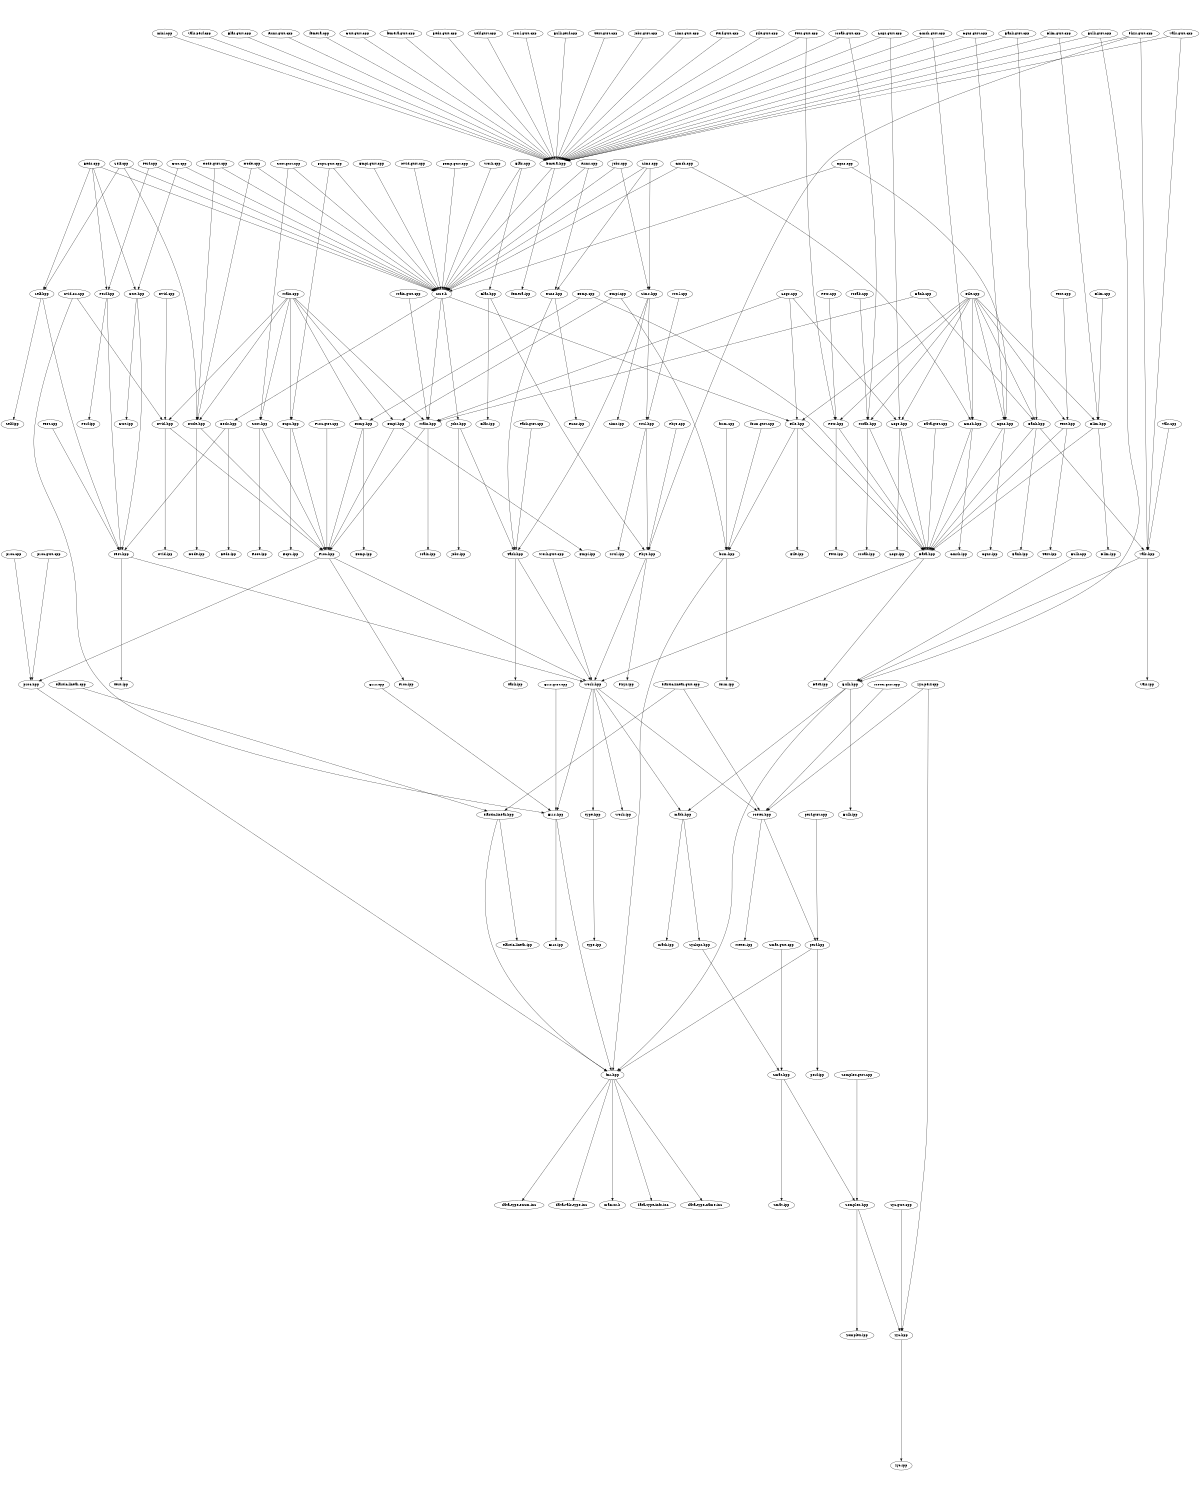 digraph "source tree" {
    overlap=scale;
    size="8,10";
    ratio="fill";
    fontsize="16";
    fontname="Helvetica";
	clusterrank="local";
	"File.cpp" -> "Pets.hpp"
	"Work.hpp" -> "type.hpp"
	"Root.hpp" -> "Proc.hpp"
	"Bank.cpp" -> "Bank.hpp"
	"Fcpu.hpp" -> "Proc.hpp"
	"form.gtst.cpp" -> "form.hpp"
	"Perf.hpp" -> "Test.hpp"
	"form.hpp" -> "form.ipp"
	"Bulk.cpp" -> "Bulk.hpp"
	"Moab.cpp" -> "Moab.hpp"
	"elastic-linear.cpp" -> "elastic-linear.hpp"
	"File.gtst.cpp" -> "femera.hpp"
	"mini.cpp" -> "femera.hpp"
	"Gmsh.cpp" -> "core.h"
	"Mtrl.hpp" -> "Phys.hpp"
	"zyc.perf.cpp" -> "Meter.hpp"
	"Task.hpp" -> "Task.ipp"
	"File.cpp" -> "Text.hpp"
	"Text.cpp" -> "Text.hpp"
	"Mtrl.hpp" -> "Mtrl.ipp"
	"File.hpp" -> "File.ipp"
	"Errs.hpp" -> "Errs.ipp"
	"Pets.cpp" -> "Pets.hpp"
	"File.cpp" -> "File.hpp"
	"Runs.cpp" -> "core.h"
	"Vals.gtst.cpp" -> "femera.hpp"
	"Moab.hpp" -> "Moab.ipp"
	"Beds.cpp" -> "Gtst.hpp"
	"Text.hpp" -> "Text.ipp"
	"Test.hpp" -> "Work.hpp"
	"math.hpp" -> "math.ipp"
	"Node.cpp" -> "core.h"
	"Jobs.cpp" -> "core.h"
	"Vals.hpp" -> "Vals.ipp"
	"Fmpi.hpp" -> "Fmpi.ipp"
	"Sims.cpp" -> "Runs.hpp"
	"Main.cpp" -> "Fcpu.hpp"
	"Main.gtst.cpp" -> "Main.hpp"
	"elastic-linear.hpp" -> "elastic-linear.ipp"
	"Sims.hpp" -> "Task.hpp"
	"form.cpp" -> "form.hpp"
	"Vals.perf.cpp" -> "femera.hpp"
	"Self.cpp" -> "Self.hpp"
	"Root.gtst.cpp" -> "Root.hpp"
	"Test.hpp" -> "Test.ipp"
	"Logs.cpp" -> "File.hpp"
	"Elas.gtst.cpp" -> "femera.hpp"
	"form.hpp" -> "fmr.hpp"
	"Errs.cpp" -> "Errs.hpp"
	"femera.hpp" -> "core.h"
	"Jobs.hpp" -> "Task.hpp"
	"Cgns.gtst.cpp" -> "femera.hpp"
	"Beds.hpp" -> "Beds.ipp"
	"Fomp.hpp" -> "Fomp.ipp"
	"Vals.hpp" -> "Bulk.hpp"
	"Perf.cpp" -> "Perf.hpp"
	"Errs.hpp" -> "fmr.hpp"
	"Runs.hpp" -> "Task.hpp"
	"Runs.gtst.cpp" -> "femera.hpp"
	"fmr.hpp" -> "data-type-enum.inc"
	"Work.hpp" -> "math.hpp"
	"Proc.gtst.cpp" -> "Proc.hpp"
	"zyclops.hpp" -> "Zmat.hpp"
	"zyc.gtst.cpp" -> "zyc.hpp"
	"Gmsh.hpp" -> "Data.hpp"
	"elastic-linear.gtst.cpp" -> "elastic-linear.hpp"
	"Test.cpp" -> "Test.hpp"
	"Nvid.cpp" -> "Nvid.hpp"
	"femera.hpp" -> "femera.ipp"
	"Gmsh.gtst.cpp" -> "Gmsh.hpp"
	"zyc.hpp" -> "zyc.ipp"
	"Phys.gtst.cpp" -> "Phys.hpp"
	"Gtst.hpp" -> "Test.hpp"
	"Phys.hpp" -> "Phys.ipp"
	"fmr.hpp" -> "data-vals-type.inc"
	"Perf.hpp" -> "Perf.ipp"
	"Phys.gtst.cpp" -> "femera.hpp"
	"Elas.cpp" -> "Elas.hpp"
	"Cgns.hpp" -> "Data.hpp"
	"Gmsh.gtst.cpp" -> "femera.hpp"
	"Gmsh.hpp" -> "Gmsh.ipp"
	"Logs.gtst.cpp" -> "femera.hpp"
	"femera.cpp" -> "femera.hpp"
	"Gtst.gtst.cpp" -> "femera.hpp"
	"Beds.cpp" -> "core.h"
	"Elas.hpp" -> "Elas.ipp"
	"Sims.cpp" -> "core.h"
	"femera.gtst.cpp" -> "femera.hpp"
	"Fomp.cpp" -> "Fomp.hpp"
	"nvid.cu.cpp" -> "Errs.hpp"
	"Text.hpp" -> "Data.hpp"
	"perf.hpp" -> "perf.ipp"
	"proc.hpp" -> "fmr.hpp"
	"Beds.hpp" -> "Test.hpp"
	"Logs.gtst.cpp" -> "Logs.hpp"
	"Runs.hpp" -> "Runs.ipp"
	"Node.gtst.cpp" -> "Node.hpp"
	"Dlim.cpp" -> "Dlim.hpp"
	"Self.cpp" -> "core.h"
	"Bulk.hpp" -> "math.hpp"
	"Work.gtst.cpp" -> "Work.hpp"
	"File.hpp" -> "form.hpp"
	"Perf.cpp" -> "core.h"
	"Fomp.gtst.cpp" -> "core.h"
	"perf.gtst.cpp" -> "perf.hpp"
	"fmr.hpp" -> "macros.h"
	"Dlim.hpp" -> "Data.hpp"
	"Pets.hpp" -> "Pets.ipp"
	"Moab.hpp" -> "Data.hpp"
	"Logs.cpp" -> "Logs.hpp"
	"Work.cpp" -> "core.h"
	"Vals.gtst.cpp" -> "Vals.hpp"
	"Data.gtst.cpp" -> "Data.hpp"
	"Root.gtst.cpp" -> "core.h"
	"elastic-linear.gtst.cpp" -> "Meter.hpp"
	"Zmat.hpp" -> "Zmat.ipp"
	"Beds.gtst.cpp" -> "femera.hpp"
	"Meter.gtst.cpp" -> "Meter.hpp"
	"fmr.hpp" -> "data-type-info.inc"
	"Vals.cpp" -> "Vals.hpp"
	"Jobs.cpp" -> "Sims.hpp"
	"Pets.gtst.cpp" -> "Pets.hpp"
	"Proc.hpp" -> "Proc.ipp"
	"Jobs.hpp" -> "Jobs.ipp"
	"Self.hpp" -> "Test.hpp"
	"math.hpp" -> "zyclops.hpp"
	"Fmpi.gtst.cpp" -> "core.h"
	"Self.gtst.cpp" -> "femera.hpp"
	"Fcpu.gtst.cpp" -> "Fcpu.hpp"
	"Node.cpp" -> "Node.hpp"
	"Self.hpp" -> "Self.ipp"
	"Main.cpp" -> "Main.hpp"
	"proc.gtst.cpp" -> "proc.hpp"
	"Bank.cpp" -> "Main.hpp"
	"Main.cpp" -> "Root.hpp"
	"Mtrl.gtst.cpp" -> "femera.hpp"
	"Cgns.hpp" -> "Cgns.ipp"
	"Fmpi.cpp" -> "form.hpp"
	"Gtst.cpp" -> "core.h"
	"Mtrl.cpp" -> "Mtrl.hpp"
	"Dlim.gtst.cpp" -> "femera.hpp"
	"Root.hpp" -> "Root.ipp"
	"Bulk.perf.cpp" -> "femera.hpp"
	"nvid.cu.cpp" -> "Nvid.hpp"
	"Nvid.gtst.cpp" -> "core.h"
	"elastic-linear.hpp" -> "fmr.hpp"
	"core.h" -> "Main.hpp"
	"Work.hpp" -> "Meter.hpp"
	"Meter.hpp" -> "Meter.ipp"
	"Sims.hpp" -> "Sims.ipp"
	"Work.hpp" -> "Work.ipp"
	"perf.hpp" -> "fmr.hpp"
	"Task.hpp" -> "Work.hpp"
	"zyc.perf.cpp" -> "zyc.hpp"
	"Text.gtst.cpp" -> "femera.hpp"
	"Gtst.cpp" -> "Gtst.hpp"
	"Bulk.hpp" -> "Bulk.ipp"
	"Task.gtst.cpp" -> "Task.hpp"
	"File.cpp" -> "Moab.hpp"
	"Zomplex.hpp" -> "Zomplex.ipp"
	"Bulk.hpp" -> "fmr.hpp"
	"Logs.hpp" -> "Logs.ipp"
	"Errs.gtst.cpp" -> "Errs.hpp"
	"Fmpi.hpp" -> "Proc.hpp"
	"File.cpp" -> "Logs.hpp"
	"Zomplex.gtst.cpp" -> "Zomplex.hpp"
	"Dlim.gtst.cpp" -> "Dlim.hpp"
	"Data.hpp" -> "Work.hpp"
	"Pets.gtst.cpp" -> "femera.hpp"
	"File.cpp" -> "Bank.hpp"
	"Bank.hpp" -> "Vals.hpp"
	"core.h" -> "Jobs.hpp"
	"type.hpp" -> "type.ipp"
	"Cgns.gtst.cpp" -> "Cgns.hpp"
	"Main.cpp" -> "Fomp.hpp"
	"Cgns.cpp" -> "Cgns.hpp"
	"Bank.hpp" -> "Data.hpp"
	"Proc.hpp" -> "Work.hpp"
	"Phys.cpp" -> "Phys.hpp"
	"Self.cpp" -> "Node.hpp"
	"Moab.gtst.cpp" -> "Moab.hpp"
	"Runs.cpp" -> "Runs.hpp"
	"Nvid.hpp" -> "Nvid.ipp"
	"Bulk.gtst.cpp" -> "femera.hpp"
	"Sims.hpp" -> "Mtrl.hpp"
	"Main.cpp" -> "Fmpi.hpp"
	"Cgns.cpp" -> "core.h"
	"Proc.hpp" -> "proc.hpp"
	"fmr.hpp" -> "data-type-name.inc"
	"Logs.hpp" -> "Data.hpp"
	"Phys.hpp" -> "Work.hpp"
	"proc.cpp" -> "proc.hpp"
	"File.cpp" -> "Dlim.hpp"
	"Main.hpp" -> "Main.ipp"
	"Jobs.gtst.cpp" -> "femera.hpp"
	"Bulk.gtst.cpp" -> "Bulk.hpp"
	"Zmat.hpp" -> "Zomplex.hpp"
	"Dlim.hpp" -> "Dlim.ipp"
	"Elas.hpp" -> "Phys.hpp"
	"Beds.cpp" -> "Perf.hpp"
	"Node.hpp" -> "Proc.hpp"
	"Zmat.gtst.cpp" -> "Zmat.hpp"
	"Node.gtst.cpp" -> "core.h"
	"Phys.gtst.cpp" -> "Vals.hpp"
	"Gmsh.cpp" -> "Gmsh.hpp"
	"Bank.gtst.cpp" -> "Bank.hpp"
	"Fomp.cpp" -> "Data.hpp"
	"Zomplex.hpp" -> "zyc.hpp"
	"Node.hpp" -> "Node.ipp"
	"Meter.hpp" -> "perf.hpp"
	"core.h" -> "File.hpp"
	"File.cpp" -> "Cgns.hpp"
	"Beds.cpp" -> "Self.hpp"
	"Data.hpp" -> "Data.ipp"
	"Moab.gtst.cpp" -> "femera.hpp"
	"Main.cpp" -> "Node.hpp"
	"Logs.cpp" -> "Main.hpp"
	"Fmpi.cpp" -> "Fmpi.hpp"
	"core.h" -> "Beds.hpp"
	"Main.cpp" -> "Nvid.hpp"
	"Elas.cpp" -> "core.h"
	"Fcpu.hpp" -> "Fcpu.ipp"
	"Bank.gtst.cpp" -> "femera.hpp"
	"Fcpu.gtst.cpp" -> "core.h"
	"Fomp.hpp" -> "Proc.hpp"
	"Bank.hpp" -> "Bank.ipp"
	"Pets.hpp" -> "Data.hpp"
	"Sims.gtst.cpp" -> "femera.hpp"
	"Main.hpp" -> "Proc.hpp"
	"File.cpp" -> "Gmsh.hpp"
	"Nvid.hpp" -> "Proc.hpp"
	"File.hpp" -> "Data.hpp"
	"Work.hpp" -> "Errs.hpp"
	"Gtst.hpp" -> "Gtst.ipp"
	"Sims.cpp" -> "Sims.hpp"
	"Perf.gtst.cpp" -> "femera.hpp"
}
